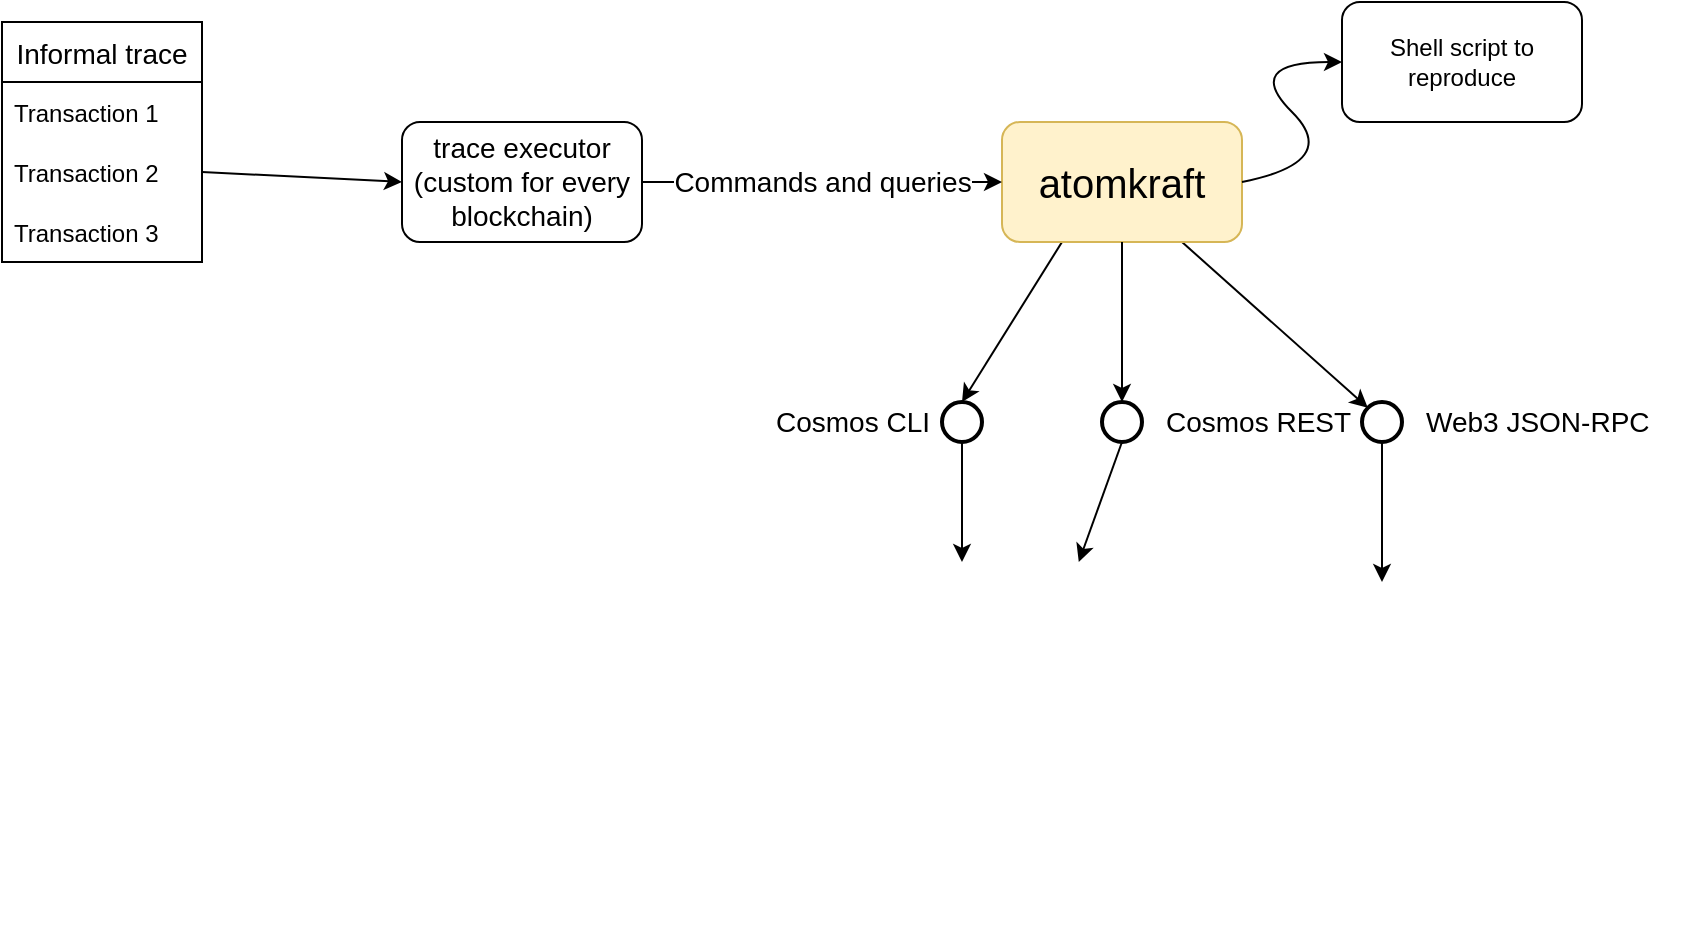 <mxfile version="16.1.2" type="device"><diagram id="fmdJc1-AIh227R18pfA3" name="Page-1"><mxGraphModel dx="946" dy="672" grid="1" gridSize="10" guides="1" tooltips="1" connect="1" arrows="1" fold="1" page="1" pageScale="1" pageWidth="827" pageHeight="1169" math="0" shadow="0"><root><mxCell id="0"/><mxCell id="1" parent="0"/><mxCell id="dVjCUgZYFZ9L7opd1KRs-1" value="trace executor&lt;br style=&quot;font-size: 14px;&quot;&gt;(custom for every blockchain)" style="rounded=1;whiteSpace=wrap;html=1;fontSize=14;" vertex="1" parent="1"><mxGeometry x="220" y="160" width="120" height="60" as="geometry"/></mxCell><mxCell id="dVjCUgZYFZ9L7opd1KRs-7" style="rounded=0;orthogonalLoop=1;jettySize=auto;html=1;exitX=0.25;exitY=1;exitDx=0;exitDy=0;entryX=0.5;entryY=0;entryDx=0;entryDy=0;entryPerimeter=0;" edge="1" parent="1" source="dVjCUgZYFZ9L7opd1KRs-2" target="dVjCUgZYFZ9L7opd1KRs-4"><mxGeometry relative="1" as="geometry"/></mxCell><mxCell id="dVjCUgZYFZ9L7opd1KRs-15" style="edgeStyle=none;rounded=0;orthogonalLoop=1;jettySize=auto;html=1;exitX=0.75;exitY=1;exitDx=0;exitDy=0;entryX=0.145;entryY=0.145;entryDx=0;entryDy=0;entryPerimeter=0;" edge="1" parent="1" source="dVjCUgZYFZ9L7opd1KRs-2" target="dVjCUgZYFZ9L7opd1KRs-11"><mxGeometry relative="1" as="geometry"/></mxCell><mxCell id="dVjCUgZYFZ9L7opd1KRs-2" value="atomkraft" style="rounded=1;whiteSpace=wrap;html=1;fillColor=#fff2cc;strokeColor=#d6b656;fontSize=20;" vertex="1" parent="1"><mxGeometry x="520" y="160" width="120" height="60" as="geometry"/></mxCell><mxCell id="dVjCUgZYFZ9L7opd1KRs-3" value="Commands and queries" style="endArrow=classic;html=1;rounded=0;exitX=1;exitY=0.5;exitDx=0;exitDy=0;entryX=0;entryY=0.5;entryDx=0;entryDy=0;fontSize=14;" edge="1" parent="1" source="dVjCUgZYFZ9L7opd1KRs-1" target="dVjCUgZYFZ9L7opd1KRs-2"><mxGeometry width="50" height="50" relative="1" as="geometry"><mxPoint x="350" y="210" as="sourcePoint"/><mxPoint x="400" y="160" as="targetPoint"/></mxGeometry></mxCell><mxCell id="dVjCUgZYFZ9L7opd1KRs-4" value="" style="strokeWidth=2;html=1;shape=mxgraph.flowchart.start_2;whiteSpace=wrap;" vertex="1" parent="1"><mxGeometry x="490" y="300" width="20" height="20" as="geometry"/></mxCell><mxCell id="dVjCUgZYFZ9L7opd1KRs-6" value="Cosmos CLI" style="text;html=1;align=center;verticalAlign=middle;resizable=0;points=[];autosize=1;strokeColor=none;fillColor=none;fontSize=14;" vertex="1" parent="1"><mxGeometry x="400" y="300" width="90" height="20" as="geometry"/></mxCell><mxCell id="dVjCUgZYFZ9L7opd1KRs-8" value="" style="strokeWidth=2;html=1;shape=mxgraph.flowchart.start_2;whiteSpace=wrap;" vertex="1" parent="1"><mxGeometry x="570" y="300" width="20" height="20" as="geometry"/></mxCell><mxCell id="dVjCUgZYFZ9L7opd1KRs-9" value="Cosmos REST" style="text;html=1;align=left;verticalAlign=middle;resizable=0;points=[];autosize=1;strokeColor=none;fillColor=none;fontSize=14;" vertex="1" parent="1"><mxGeometry x="600" y="300" width="110" height="20" as="geometry"/></mxCell><mxCell id="dVjCUgZYFZ9L7opd1KRs-10" style="rounded=0;orthogonalLoop=1;jettySize=auto;html=1;exitX=0.5;exitY=1;exitDx=0;exitDy=0;entryX=0.5;entryY=0;entryDx=0;entryDy=0;entryPerimeter=0;" edge="1" parent="1" source="dVjCUgZYFZ9L7opd1KRs-2" target="dVjCUgZYFZ9L7opd1KRs-8"><mxGeometry relative="1" as="geometry"><mxPoint x="540" y="230" as="sourcePoint"/><mxPoint x="510" y="310" as="targetPoint"/></mxGeometry></mxCell><mxCell id="dVjCUgZYFZ9L7opd1KRs-28" style="edgeStyle=none;rounded=0;orthogonalLoop=1;jettySize=auto;html=1;exitX=0.5;exitY=1;exitDx=0;exitDy=0;exitPerimeter=0;" edge="1" parent="1" source="dVjCUgZYFZ9L7opd1KRs-11" target="dVjCUgZYFZ9L7opd1KRs-27"><mxGeometry relative="1" as="geometry"/></mxCell><mxCell id="dVjCUgZYFZ9L7opd1KRs-11" value="" style="strokeWidth=2;html=1;shape=mxgraph.flowchart.start_2;whiteSpace=wrap;" vertex="1" parent="1"><mxGeometry x="700" y="300" width="20" height="20" as="geometry"/></mxCell><mxCell id="dVjCUgZYFZ9L7opd1KRs-16" value="Web3 JSON-RPC" style="text;html=1;align=left;verticalAlign=middle;resizable=0;points=[];autosize=1;strokeColor=none;fillColor=none;fontSize=14;" vertex="1" parent="1"><mxGeometry x="730" y="300" width="130" height="20" as="geometry"/></mxCell><mxCell id="dVjCUgZYFZ9L7opd1KRs-17" value="Informal trace" style="swimlane;fontStyle=0;childLayout=stackLayout;horizontal=1;startSize=30;horizontalStack=0;resizeParent=1;resizeParentMax=0;resizeLast=0;collapsible=1;marginBottom=0;fontSize=14;" vertex="1" parent="1"><mxGeometry x="20" y="110" width="100" height="120" as="geometry"/></mxCell><mxCell id="dVjCUgZYFZ9L7opd1KRs-18" value="Transaction 1" style="text;strokeColor=none;fillColor=none;align=left;verticalAlign=middle;spacingLeft=4;spacingRight=4;overflow=hidden;points=[[0,0.5],[1,0.5]];portConstraint=eastwest;rotatable=0;" vertex="1" parent="dVjCUgZYFZ9L7opd1KRs-17"><mxGeometry y="30" width="100" height="30" as="geometry"/></mxCell><mxCell id="dVjCUgZYFZ9L7opd1KRs-19" value="Transaction 2" style="text;strokeColor=none;fillColor=none;align=left;verticalAlign=middle;spacingLeft=4;spacingRight=4;overflow=hidden;points=[[0,0.5],[1,0.5]];portConstraint=eastwest;rotatable=0;" vertex="1" parent="dVjCUgZYFZ9L7opd1KRs-17"><mxGeometry y="60" width="100" height="30" as="geometry"/></mxCell><mxCell id="dVjCUgZYFZ9L7opd1KRs-20" value="Transaction 3" style="text;strokeColor=none;fillColor=none;align=left;verticalAlign=middle;spacingLeft=4;spacingRight=4;overflow=hidden;points=[[0,0.5],[1,0.5]];portConstraint=eastwest;rotatable=0;" vertex="1" parent="dVjCUgZYFZ9L7opd1KRs-17"><mxGeometry y="90" width="100" height="30" as="geometry"/></mxCell><mxCell id="dVjCUgZYFZ9L7opd1KRs-22" value="" style="endArrow=classic;html=1;rounded=0;entryX=0;entryY=0.5;entryDx=0;entryDy=0;exitX=1;exitY=0.5;exitDx=0;exitDy=0;" edge="1" parent="1" source="dVjCUgZYFZ9L7opd1KRs-19" target="dVjCUgZYFZ9L7opd1KRs-1"><mxGeometry width="50" height="50" relative="1" as="geometry"><mxPoint x="130" y="230" as="sourcePoint"/><mxPoint x="180" y="180" as="targetPoint"/></mxGeometry></mxCell><mxCell id="dVjCUgZYFZ9L7opd1KRs-24" value="" style="shape=image;verticalLabelPosition=bottom;labelBackgroundColor=default;verticalAlign=top;aspect=fixed;imageAspect=0;image=https://captainaltcoin.com/wp-content/uploads/2019/04/cosmos-sdk-1024x832.png;" vertex="1" parent="1"><mxGeometry x="383.21" y="380" width="233.57" height="190" as="geometry"/></mxCell><mxCell id="dVjCUgZYFZ9L7opd1KRs-25" value="" style="endArrow=classic;html=1;rounded=0;entryX=0.5;entryY=0;entryDx=0;entryDy=0;exitX=0.5;exitY=1;exitDx=0;exitDy=0;exitPerimeter=0;" edge="1" parent="1" source="dVjCUgZYFZ9L7opd1KRs-4" target="dVjCUgZYFZ9L7opd1KRs-24"><mxGeometry width="50" height="50" relative="1" as="geometry"><mxPoint x="350" y="340" as="sourcePoint"/><mxPoint x="400" y="290" as="targetPoint"/></mxGeometry></mxCell><mxCell id="dVjCUgZYFZ9L7opd1KRs-26" value="" style="endArrow=classic;html=1;rounded=0;entryX=0.75;entryY=0;entryDx=0;entryDy=0;exitX=0.5;exitY=1;exitDx=0;exitDy=0;exitPerimeter=0;" edge="1" parent="1" source="dVjCUgZYFZ9L7opd1KRs-8" target="dVjCUgZYFZ9L7opd1KRs-24"><mxGeometry width="50" height="50" relative="1" as="geometry"><mxPoint x="510" y="330" as="sourcePoint"/><mxPoint x="509.995" y="390" as="targetPoint"/></mxGeometry></mxCell><mxCell id="dVjCUgZYFZ9L7opd1KRs-27" value="" style="shape=image;verticalLabelPosition=bottom;labelBackgroundColor=default;verticalAlign=top;aspect=fixed;imageAspect=0;image=https://upload.wikimedia.org/wikipedia/commons/thumb/6/6f/Ethereum-icon-purple.svg/800px-Ethereum-icon-purple.svg.png;" vertex="1" parent="1"><mxGeometry x="650" y="390" width="120" height="120" as="geometry"/></mxCell><mxCell id="dVjCUgZYFZ9L7opd1KRs-29" value="" style="curved=1;endArrow=classic;html=1;rounded=0;exitX=1;exitY=0.5;exitDx=0;exitDy=0;entryX=0;entryY=0.5;entryDx=0;entryDy=0;" edge="1" parent="1" source="dVjCUgZYFZ9L7opd1KRs-2" target="dVjCUgZYFZ9L7opd1KRs-30"><mxGeometry width="50" height="50" relative="1" as="geometry"><mxPoint x="640" y="180" as="sourcePoint"/><mxPoint x="690" y="130" as="targetPoint"/><Array as="points"><mxPoint x="690" y="180"/><mxPoint x="640" y="130"/></Array></mxGeometry></mxCell><mxCell id="dVjCUgZYFZ9L7opd1KRs-30" value="Shell script to reproduce" style="rounded=1;whiteSpace=wrap;html=1;" vertex="1" parent="1"><mxGeometry x="690" y="100" width="120" height="60" as="geometry"/></mxCell></root></mxGraphModel></diagram></mxfile>